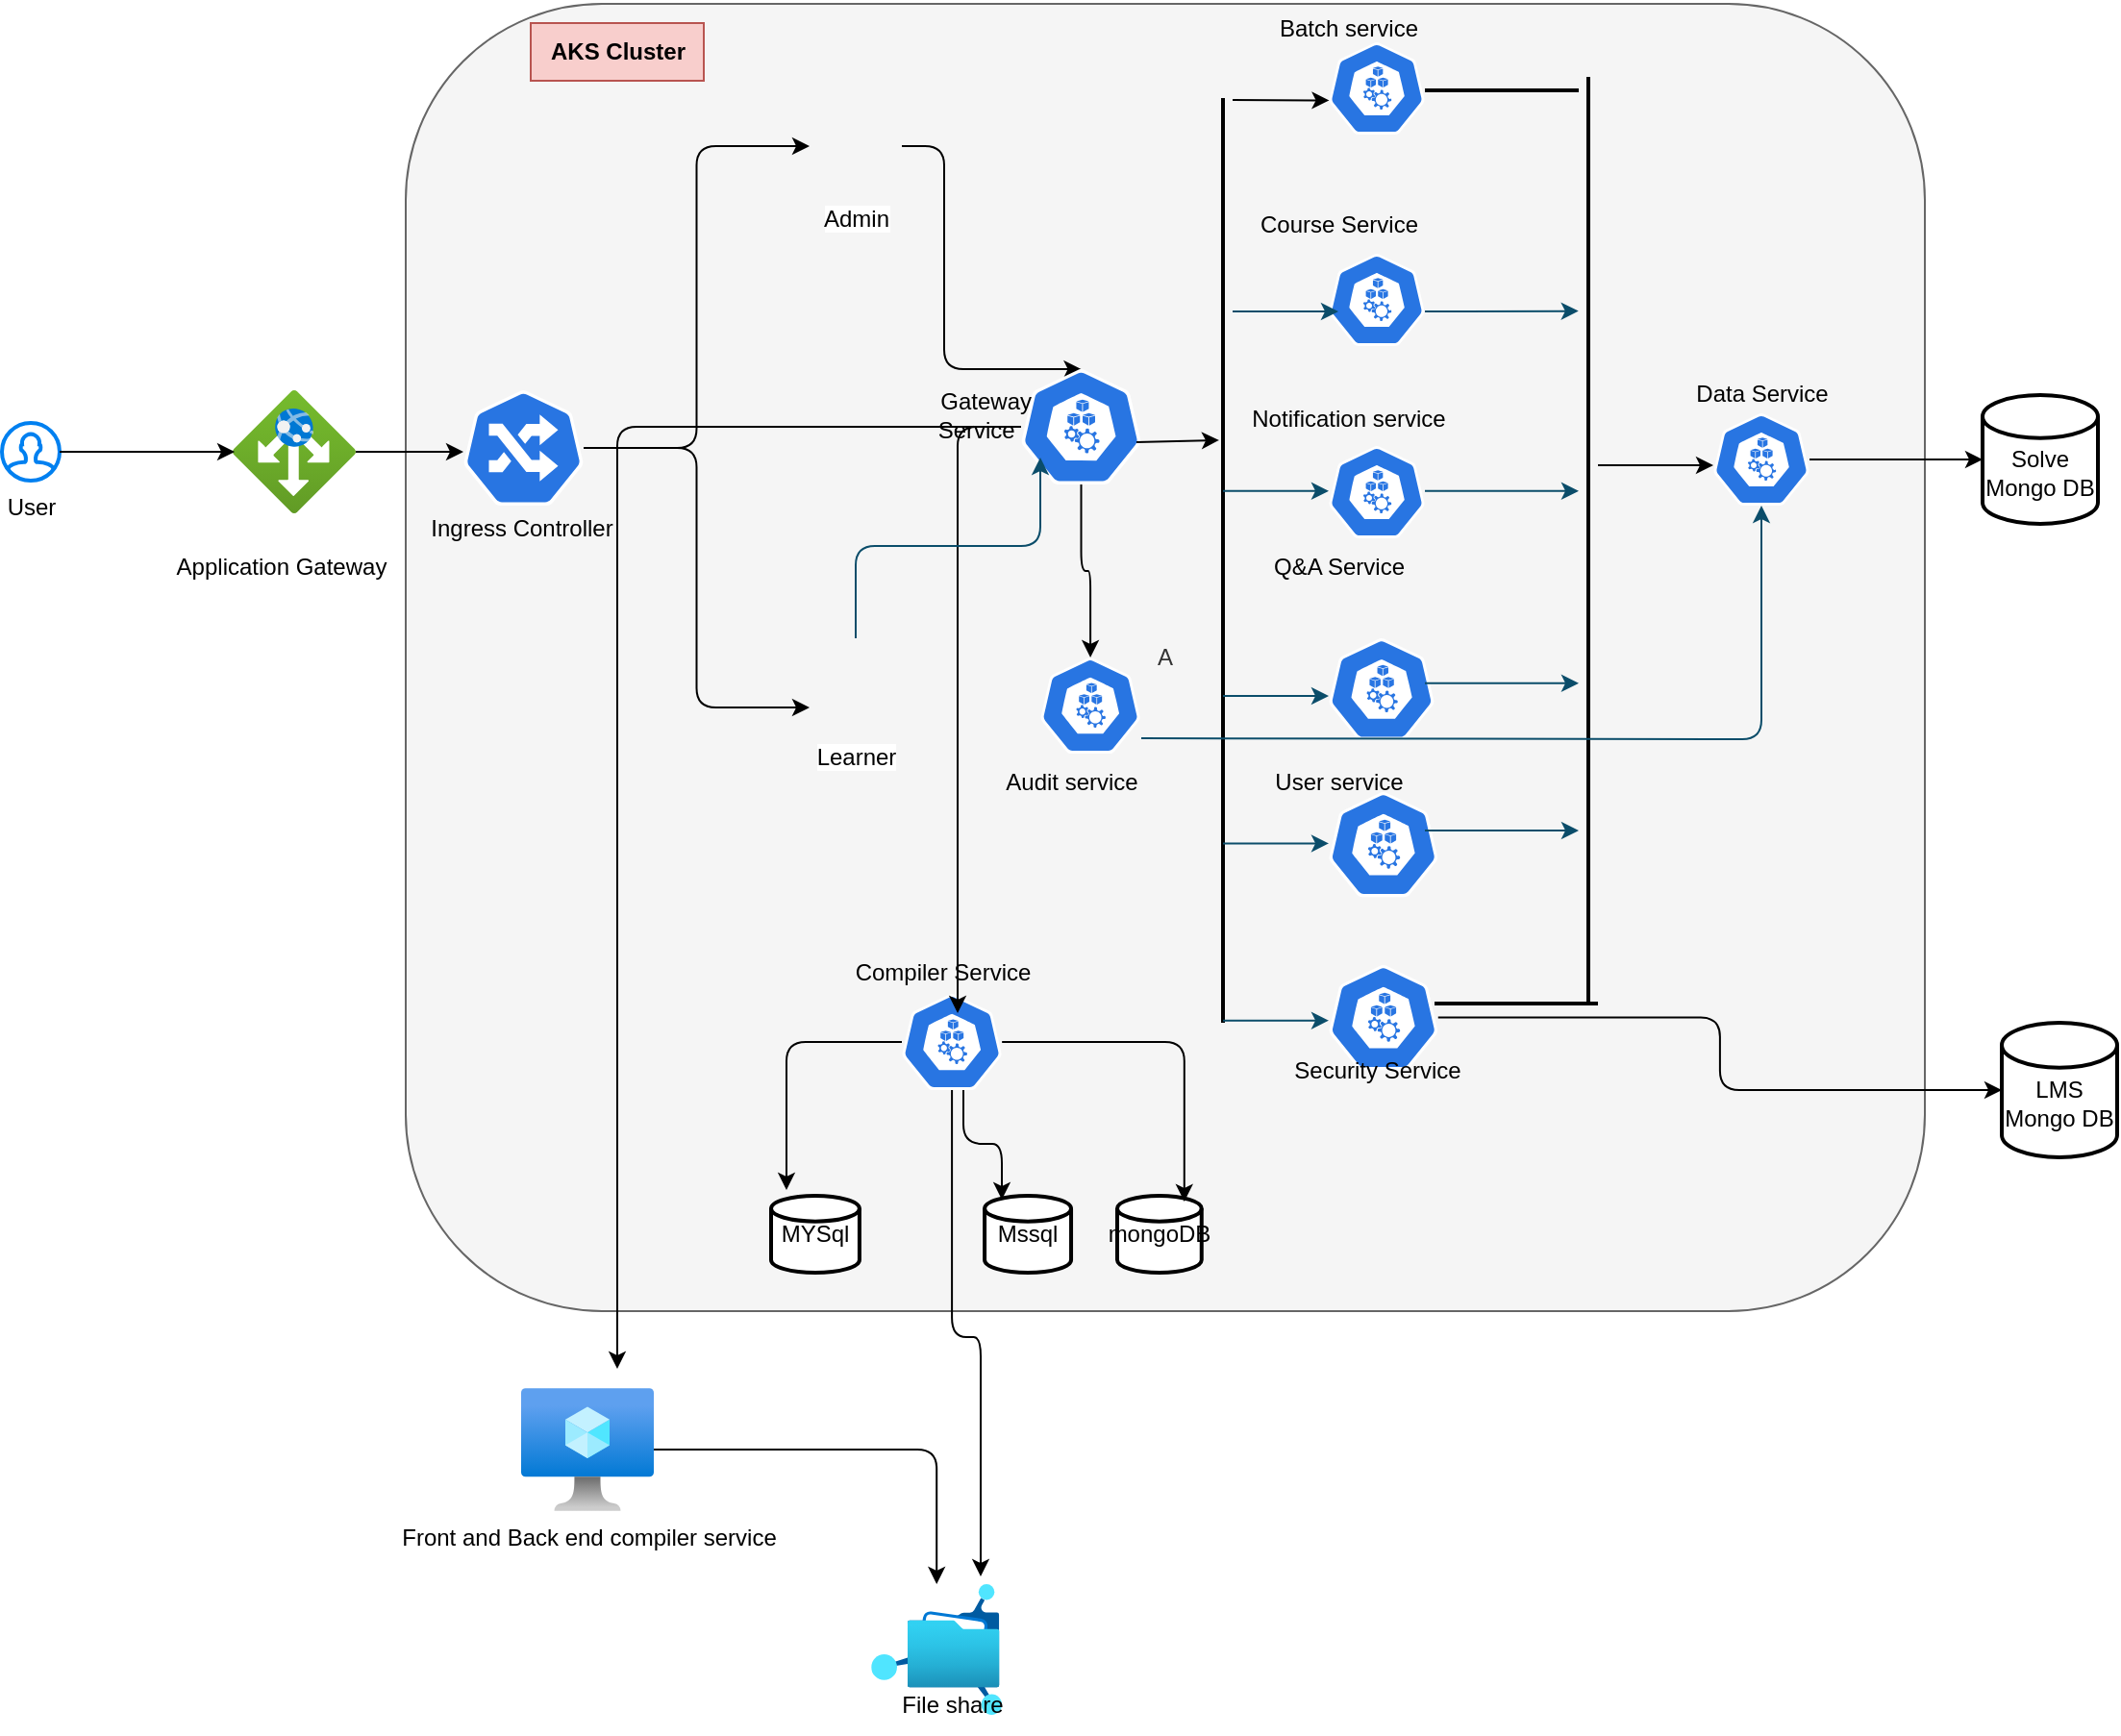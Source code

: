 <mxfile version="23.1.8" type="github">
  <diagram name="Page-1" id="T4M04Sw3OB_QDKywDrmm">
    <mxGraphModel dx="1035" dy="511" grid="1" gridSize="10" guides="1" tooltips="1" connect="1" arrows="1" fold="1" page="1" pageScale="1" pageWidth="850" pageHeight="1100" math="0" shadow="0">
      <root>
        <mxCell id="0" />
        <mxCell id="1" parent="0" />
        <mxCell id="fn0w2bKLxWFTVHuzpLb8-152" value="A" style="whiteSpace=wrap;html=1;rounded=1;strokeColor=#666666;fontColor=#333333;fillColor=#f5f5f5;" vertex="1" parent="1">
          <mxGeometry x="250" y="10" width="790" height="680" as="geometry" />
        </mxCell>
        <mxCell id="OB5NeaHzMn2Zl4-AUMSB-3" value="User" style="html=1;verticalLabelPosition=bottom;align=center;labelBackgroundColor=#ffffff;verticalAlign=top;strokeWidth=2;strokeColor=#0080F0;shadow=0;dashed=0;shape=mxgraph.ios7.icons.user;rounded=1;" parent="1" vertex="1">
          <mxGeometry x="40" y="228" width="30" height="30" as="geometry" />
        </mxCell>
        <mxCell id="OB5NeaHzMn2Zl4-AUMSB-45" style="edgeStyle=orthogonalEdgeStyle;rounded=1;orthogonalLoop=1;jettySize=auto;html=1;" parent="1" source="OB5NeaHzMn2Zl4-AUMSB-7" edge="1">
          <mxGeometry relative="1" as="geometry">
            <mxPoint x="280" y="243" as="targetPoint" />
          </mxGeometry>
        </mxCell>
        <mxCell id="OB5NeaHzMn2Zl4-AUMSB-7" value="" style="image;aspect=fixed;html=1;points=[];align=center;fontSize=12;image=img/lib/azure2/networking/Application_Gateways.svg;rounded=1;" parent="1" vertex="1">
          <mxGeometry x="160" y="211" width="64" height="64" as="geometry" />
        </mxCell>
        <mxCell id="OB5NeaHzMn2Zl4-AUMSB-24" style="edgeStyle=orthogonalEdgeStyle;rounded=1;orthogonalLoop=1;jettySize=auto;html=1;entryX=0;entryY=0.5;entryDx=0;entryDy=0;" parent="1" source="OB5NeaHzMn2Zl4-AUMSB-20" target="OB5NeaHzMn2Zl4-AUMSB-23" edge="1">
          <mxGeometry relative="1" as="geometry" />
        </mxCell>
        <mxCell id="OB5NeaHzMn2Zl4-AUMSB-35" style="edgeStyle=orthogonalEdgeStyle;rounded=1;orthogonalLoop=1;jettySize=auto;html=1;entryX=0;entryY=0.75;entryDx=0;entryDy=0;" parent="1" source="OB5NeaHzMn2Zl4-AUMSB-20" target="OB5NeaHzMn2Zl4-AUMSB-34" edge="1">
          <mxGeometry relative="1" as="geometry" />
        </mxCell>
        <mxCell id="OB5NeaHzMn2Zl4-AUMSB-20" value="" style="aspect=fixed;sketch=0;html=1;dashed=0;whitespace=wrap;fillColor=#2875E2;strokeColor=#ffffff;points=[[0.005,0.63,0],[0.1,0.2,0],[0.9,0.2,0],[0.5,0,0],[0.995,0.63,0],[0.72,0.99,0],[0.5,1,0],[0.28,0.99,0]];shape=mxgraph.kubernetes.icon2;prIcon=ing;rounded=1;" parent="1" vertex="1">
          <mxGeometry x="280" y="211" width="62.5" height="60" as="geometry" />
        </mxCell>
        <mxCell id="fn0w2bKLxWFTVHuzpLb8-1" style="edgeStyle=orthogonalEdgeStyle;rounded=1;orthogonalLoop=1;jettySize=auto;html=1;entryX=0.5;entryY=0;entryDx=0;entryDy=0;entryPerimeter=0;" edge="1" parent="1" source="OB5NeaHzMn2Zl4-AUMSB-23" target="fn0w2bKLxWFTVHuzpLb8-2">
          <mxGeometry relative="1" as="geometry">
            <mxPoint x="590" y="190" as="targetPoint" />
            <Array as="points">
              <mxPoint x="530" y="84" />
              <mxPoint x="530" y="200" />
            </Array>
          </mxGeometry>
        </mxCell>
        <mxCell id="OB5NeaHzMn2Zl4-AUMSB-23" value="Admin" style="shape=image;html=1;verticalAlign=top;verticalLabelPosition=bottom;labelBackgroundColor=#ffffff;imageAspect=0;aspect=fixed;image=https://cdn0.iconfinder.com/data/icons/long-shadow-web-icons/512/angular-symbol-128.png;rounded=1;" parent="1" vertex="1">
          <mxGeometry x="460" y="60" width="48" height="48" as="geometry" />
        </mxCell>
        <mxCell id="OB5NeaHzMn2Zl4-AUMSB-34" value="Learner" style="shape=image;html=1;verticalAlign=top;verticalLabelPosition=bottom;labelBackgroundColor=#ffffff;imageAspect=0;aspect=fixed;image=https://cdn0.iconfinder.com/data/icons/long-shadow-web-icons/512/angular-symbol-128.png;rounded=1;" parent="1" vertex="1">
          <mxGeometry x="460" y="340" width="48" height="48" as="geometry" />
        </mxCell>
        <mxCell id="OB5NeaHzMn2Zl4-AUMSB-37" style="edgeStyle=orthogonalEdgeStyle;rounded=1;orthogonalLoop=1;jettySize=auto;html=1;entryX=0.016;entryY=0.5;entryDx=0;entryDy=0;entryPerimeter=0;" parent="1" source="OB5NeaHzMn2Zl4-AUMSB-3" target="OB5NeaHzMn2Zl4-AUMSB-7" edge="1">
          <mxGeometry relative="1" as="geometry" />
        </mxCell>
        <mxCell id="fn0w2bKLxWFTVHuzpLb8-113" style="edgeStyle=orthogonalEdgeStyle;rounded=1;orthogonalLoop=1;jettySize=auto;html=1;" edge="1" parent="1" source="fn0w2bKLxWFTVHuzpLb8-2" target="fn0w2bKLxWFTVHuzpLb8-11">
          <mxGeometry relative="1" as="geometry" />
        </mxCell>
        <mxCell id="fn0w2bKLxWFTVHuzpLb8-137" style="edgeStyle=orthogonalEdgeStyle;rounded=1;orthogonalLoop=1;jettySize=auto;html=1;" edge="1" parent="1" source="fn0w2bKLxWFTVHuzpLb8-2">
          <mxGeometry relative="1" as="geometry">
            <mxPoint x="360" y="720" as="targetPoint" />
            <Array as="points">
              <mxPoint x="360" y="230" />
            </Array>
          </mxGeometry>
        </mxCell>
        <mxCell id="fn0w2bKLxWFTVHuzpLb8-2" value="" style="aspect=fixed;sketch=0;html=1;dashed=0;whitespace=wrap;fillColor=#2875E2;strokeColor=#ffffff;points=[[0.005,0.63,0],[0.1,0.2,0],[0.9,0.2,0],[0.5,0,0],[0.995,0.63,0],[0.72,0.99,0],[0.5,1,0],[0.28,0.99,0]];shape=mxgraph.kubernetes.icon2;prIcon=node;rounded=1;" vertex="1" parent="1">
          <mxGeometry x="570" y="200" width="62.5" height="60" as="geometry" />
        </mxCell>
        <mxCell id="fn0w2bKLxWFTVHuzpLb8-4" value="&amp;nbsp; Gateway&lt;br&gt;Service&amp;nbsp;" style="text;html=1;align=center;verticalAlign=middle;resizable=0;points=[];autosize=1;strokeColor=none;fillColor=none;rounded=1;" vertex="1" parent="1">
          <mxGeometry x="508" y="204" width="80" height="40" as="geometry" />
        </mxCell>
        <mxCell id="fn0w2bKLxWFTVHuzpLb8-5" value="Ingress Controller" style="text;html=1;align=center;verticalAlign=middle;resizable=0;points=[];autosize=1;strokeColor=none;fillColor=none;rounded=1;" vertex="1" parent="1">
          <mxGeometry x="250" y="268" width="120" height="30" as="geometry" />
        </mxCell>
        <mxCell id="fn0w2bKLxWFTVHuzpLb8-6" value="Application Gateway" style="text;html=1;align=center;verticalAlign=middle;resizable=0;points=[];autosize=1;strokeColor=none;fillColor=none;rounded=1;" vertex="1" parent="1">
          <mxGeometry x="120" y="288" width="130" height="30" as="geometry" />
        </mxCell>
        <mxCell id="fn0w2bKLxWFTVHuzpLb8-8" value="" style="aspect=fixed;sketch=0;html=1;dashed=0;whitespace=wrap;fillColor=#2875E2;strokeColor=#ffffff;points=[[0.005,0.63,0],[0.1,0.2,0],[0.9,0.2,0],[0.5,0,0],[0.995,0.63,0],[0.72,0.99,0],[0.5,1,0],[0.28,0.99,0]];shape=mxgraph.kubernetes.icon2;prIcon=node;rounded=1;" vertex="1" parent="1">
          <mxGeometry x="730" y="30" width="50" height="48" as="geometry" />
        </mxCell>
        <mxCell id="fn0w2bKLxWFTVHuzpLb8-9" value="" style="aspect=fixed;sketch=0;html=1;dashed=0;whitespace=wrap;fillColor=#2875E2;strokeColor=#ffffff;points=[[0.005,0.63,0],[0.1,0.2,0],[0.9,0.2,0],[0.5,0,0],[0.995,0.63,0],[0.72,0.99,0],[0.5,1,0],[0.28,0.99,0]];shape=mxgraph.kubernetes.icon2;prIcon=node;rounded=1;" vertex="1" parent="1">
          <mxGeometry x="730" y="140" width="50" height="48" as="geometry" />
        </mxCell>
        <mxCell id="fn0w2bKLxWFTVHuzpLb8-10" value="" style="aspect=fixed;sketch=0;html=1;dashed=0;whitespace=wrap;fillColor=#2875E2;strokeColor=#ffffff;points=[[0.005,0.63,0],[0.1,0.2,0],[0.9,0.2,0],[0.5,0,0],[0.995,0.63,0],[0.72,0.99,0],[0.5,1,0],[0.28,0.99,0]];shape=mxgraph.kubernetes.icon2;prIcon=node;rounded=1;" vertex="1" parent="1">
          <mxGeometry x="730" y="240" width="50" height="48" as="geometry" />
        </mxCell>
        <mxCell id="fn0w2bKLxWFTVHuzpLb8-11" value="" style="aspect=fixed;sketch=0;html=1;dashed=0;whitespace=wrap;fillColor=#2875E2;strokeColor=#ffffff;points=[[0.005,0.63,0],[0.1,0.2,0],[0.9,0.2,0],[0.5,0,0],[0.995,0.63,0],[0.72,0.99,0],[0.5,1,0],[0.28,0.99,0]];shape=mxgraph.kubernetes.icon2;prIcon=node;rounded=1;" vertex="1" parent="1">
          <mxGeometry x="580" y="350" width="52.08" height="50" as="geometry" />
        </mxCell>
        <mxCell id="fn0w2bKLxWFTVHuzpLb8-15" value="" style="aspect=fixed;sketch=0;html=1;dashed=0;whitespace=wrap;fillColor=#2875E2;strokeColor=#ffffff;points=[[0.005,0.63,0],[0.1,0.2,0],[0.9,0.2,0],[0.5,0,0],[0.995,0.63,0],[0.72,0.99,0],[0.5,1,0],[0.28,0.99,0]];shape=mxgraph.kubernetes.icon2;prIcon=node;rounded=1;" vertex="1" parent="1">
          <mxGeometry x="730" y="420" width="56.88" height="54.6" as="geometry" />
        </mxCell>
        <mxCell id="fn0w2bKLxWFTVHuzpLb8-108" style="edgeStyle=orthogonalEdgeStyle;rounded=1;orthogonalLoop=1;jettySize=auto;html=1;" edge="1" parent="1" source="fn0w2bKLxWFTVHuzpLb8-16" target="fn0w2bKLxWFTVHuzpLb8-106">
          <mxGeometry relative="1" as="geometry" />
        </mxCell>
        <mxCell id="fn0w2bKLxWFTVHuzpLb8-16" value="" style="aspect=fixed;sketch=0;html=1;dashed=0;whitespace=wrap;fillColor=#2875E2;strokeColor=#ffffff;points=[[0.005,0.63,0],[0.1,0.2,0],[0.9,0.2,0],[0.5,0,0],[0.995,0.63,0],[0.72,0.99,0],[0.5,1,0],[0.28,0.99,0]];shape=mxgraph.kubernetes.icon2;prIcon=node;rounded=1;" vertex="1" parent="1">
          <mxGeometry x="730" y="510" width="56.88" height="54.6" as="geometry" />
        </mxCell>
        <mxCell id="fn0w2bKLxWFTVHuzpLb8-17" value="" style="aspect=fixed;sketch=0;html=1;dashed=0;whitespace=wrap;fillColor=#2875E2;strokeColor=#ffffff;points=[[0.005,0.63,0],[0.1,0.2,0],[0.9,0.2,0],[0.5,0,0],[0.995,0.63,0],[0.72,0.99,0],[0.5,1,0],[0.28,0.99,0]];shape=mxgraph.kubernetes.icon2;prIcon=node;rounded=1;" vertex="1" parent="1">
          <mxGeometry x="930" y="223" width="50" height="48" as="geometry" />
        </mxCell>
        <mxCell id="fn0w2bKLxWFTVHuzpLb8-31" value="Audit service" style="text;html=1;align=center;verticalAlign=middle;resizable=0;points=[];autosize=1;strokeColor=none;fillColor=none;rounded=1;" vertex="1" parent="1">
          <mxGeometry x="551.04" y="400" width="90" height="30" as="geometry" />
        </mxCell>
        <mxCell id="fn0w2bKLxWFTVHuzpLb8-37" value="Batch service" style="text;html=1;align=center;verticalAlign=middle;resizable=0;points=[];autosize=1;strokeColor=none;fillColor=none;rounded=1;" vertex="1" parent="1">
          <mxGeometry x="690" y="8" width="100" height="30" as="geometry" />
        </mxCell>
        <mxCell id="fn0w2bKLxWFTVHuzpLb8-40" value="Notification service" style="text;html=1;align=center;verticalAlign=middle;resizable=0;points=[];autosize=1;strokeColor=none;fillColor=none;rounded=1;" vertex="1" parent="1">
          <mxGeometry x="680" y="211" width="120" height="30" as="geometry" />
        </mxCell>
        <mxCell id="fn0w2bKLxWFTVHuzpLb8-42" value="Q&amp;amp;A Service" style="text;html=1;align=center;verticalAlign=middle;resizable=0;points=[];autosize=1;strokeColor=none;fillColor=none;rounded=1;" vertex="1" parent="1">
          <mxGeometry x="690" y="288" width="90" height="30" as="geometry" />
        </mxCell>
        <mxCell id="fn0w2bKLxWFTVHuzpLb8-56" value="User service" style="text;html=1;align=center;verticalAlign=middle;resizable=0;points=[];autosize=1;strokeColor=none;fillColor=none;rounded=1;" vertex="1" parent="1">
          <mxGeometry x="690" y="400" width="90" height="30" as="geometry" />
        </mxCell>
        <mxCell id="fn0w2bKLxWFTVHuzpLb8-61" value="&lt;br&gt;Solve Mongo DB" style="strokeWidth=2;html=1;shape=mxgraph.flowchart.database;whiteSpace=wrap;rounded=1;" vertex="1" parent="1">
          <mxGeometry x="1070" y="213.5" width="60" height="67" as="geometry" />
        </mxCell>
        <mxCell id="fn0w2bKLxWFTVHuzpLb8-62" value="" style="line;strokeWidth=2;direction=south;html=1;rounded=1;" vertex="1" parent="1">
          <mxGeometry x="860" y="48" width="10" height="481" as="geometry" />
        </mxCell>
        <mxCell id="fn0w2bKLxWFTVHuzpLb8-21" value="Data Service" style="text;html=1;align=center;verticalAlign=middle;resizable=0;points=[];autosize=1;strokeColor=none;fillColor=none;rounded=1;" vertex="1" parent="1">
          <mxGeometry x="910" y="198" width="90" height="30" as="geometry" />
        </mxCell>
        <mxCell id="fn0w2bKLxWFTVHuzpLb8-66" value="" style="line;strokeWidth=2;html=1;rounded=1;" vertex="1" parent="1">
          <mxGeometry x="785" y="525" width="85" height="10" as="geometry" />
        </mxCell>
        <mxCell id="fn0w2bKLxWFTVHuzpLb8-68" value="" style="line;strokeWidth=2;html=1;rounded=1;" vertex="1" parent="1">
          <mxGeometry x="780" y="50" width="80" height="10" as="geometry" />
        </mxCell>
        <mxCell id="fn0w2bKLxWFTVHuzpLb8-55" value="Course Service" style="text;html=1;align=center;verticalAlign=middle;resizable=0;points=[];autosize=1;strokeColor=none;fillColor=none;rounded=1;" vertex="1" parent="1">
          <mxGeometry x="680" y="110" width="110" height="30" as="geometry" />
        </mxCell>
        <mxCell id="fn0w2bKLxWFTVHuzpLb8-13" value="" style="aspect=fixed;sketch=0;html=1;dashed=0;whitespace=wrap;fillColor=#2875E2;strokeColor=#ffffff;points=[[0.005,0.63,0],[0.1,0.2,0],[0.9,0.2,0],[0.5,0,0],[0.995,0.63,0],[0.72,0.99,0],[0.5,1,0],[0.28,0.99,0]];shape=mxgraph.kubernetes.icon2;prIcon=node;rounded=1;" vertex="1" parent="1">
          <mxGeometry x="730" y="340" width="55" height="52.8" as="geometry" />
        </mxCell>
        <mxCell id="fn0w2bKLxWFTVHuzpLb8-79" value="" style="line;strokeWidth=2;direction=south;html=1;rounded=1;" vertex="1" parent="1">
          <mxGeometry x="670" y="59" width="10" height="481" as="geometry" />
        </mxCell>
        <mxCell id="fn0w2bKLxWFTVHuzpLb8-85" value="" style="endArrow=classic;html=1;rounded=1;entryX=0.005;entryY=0.63;entryDx=0;entryDy=0;entryPerimeter=0;" edge="1" parent="1" target="fn0w2bKLxWFTVHuzpLb8-8">
          <mxGeometry width="50" height="50" relative="1" as="geometry">
            <mxPoint x="680" y="60" as="sourcePoint" />
            <mxPoint x="715" y="10" as="targetPoint" />
          </mxGeometry>
        </mxCell>
        <mxCell id="fn0w2bKLxWFTVHuzpLb8-100" style="edgeStyle=orthogonalEdgeStyle;rounded=1;orthogonalLoop=1;jettySize=auto;html=1;entryX=0;entryY=0.5;entryDx=0;entryDy=0;entryPerimeter=0;" edge="1" parent="1" source="fn0w2bKLxWFTVHuzpLb8-17" target="fn0w2bKLxWFTVHuzpLb8-61">
          <mxGeometry relative="1" as="geometry" />
        </mxCell>
        <mxCell id="fn0w2bKLxWFTVHuzpLb8-103" value="" style="endArrow=classic;html=1;rounded=1;entryX=0;entryY=0.563;entryDx=0;entryDy=0;entryPerimeter=0;" edge="1" parent="1" target="fn0w2bKLxWFTVHuzpLb8-17">
          <mxGeometry width="50" height="50" relative="1" as="geometry">
            <mxPoint x="870" y="250" as="sourcePoint" />
            <mxPoint x="924" y="250.52" as="targetPoint" />
          </mxGeometry>
        </mxCell>
        <mxCell id="fn0w2bKLxWFTVHuzpLb8-105" value="" style="aspect=fixed;sketch=0;html=1;dashed=0;whitespace=wrap;fillColor=#2875E2;strokeColor=#ffffff;points=[[0.005,0.63,0],[0.1,0.2,0],[0.9,0.2,0],[0.5,0,0],[0.995,0.63,0],[0.72,0.99,0],[0.5,1,0],[0.28,0.99,0]];shape=mxgraph.kubernetes.icon2;prIcon=node;rounded=1;" vertex="1" parent="1">
          <mxGeometry x="508" y="525" width="52.08" height="50" as="geometry" />
        </mxCell>
        <mxCell id="fn0w2bKLxWFTVHuzpLb8-106" value="&lt;br&gt;LMS Mongo DB" style="strokeWidth=2;html=1;shape=mxgraph.flowchart.database;whiteSpace=wrap;rounded=1;" vertex="1" parent="1">
          <mxGeometry x="1080" y="540" width="60" height="70" as="geometry" />
        </mxCell>
        <mxCell id="fn0w2bKLxWFTVHuzpLb8-109" value="Security Service" style="text;html=1;align=center;verticalAlign=middle;resizable=0;points=[];autosize=1;strokeColor=none;fillColor=none;rounded=1;" vertex="1" parent="1">
          <mxGeometry x="700" y="550" width="110" height="30" as="geometry" />
        </mxCell>
        <mxCell id="fn0w2bKLxWFTVHuzpLb8-110" style="edgeStyle=orthogonalEdgeStyle;rounded=1;orthogonalLoop=1;jettySize=auto;html=1;entryX=0.557;entryY=0.2;entryDx=0;entryDy=0;entryPerimeter=0;" edge="1" parent="1" source="fn0w2bKLxWFTVHuzpLb8-2" target="fn0w2bKLxWFTVHuzpLb8-105">
          <mxGeometry relative="1" as="geometry" />
        </mxCell>
        <mxCell id="fn0w2bKLxWFTVHuzpLb8-118" value="MYSql" style="strokeWidth=2;html=1;shape=mxgraph.flowchart.database;whiteSpace=wrap;rounded=1;" vertex="1" parent="1">
          <mxGeometry x="440" y="630" width="45.96" height="40" as="geometry" />
        </mxCell>
        <mxCell id="fn0w2bKLxWFTVHuzpLb8-119" value="Mssql" style="strokeWidth=2;html=1;shape=mxgraph.flowchart.database;whiteSpace=wrap;rounded=1;" vertex="1" parent="1">
          <mxGeometry x="551.04" y="630" width="44.98" height="40" as="geometry" />
        </mxCell>
        <mxCell id="fn0w2bKLxWFTVHuzpLb8-120" value="mongoDB" style="strokeWidth=2;html=1;shape=mxgraph.flowchart.database;whiteSpace=wrap;rounded=1;" vertex="1" parent="1">
          <mxGeometry x="620" y="630" width="43.88" height="40" as="geometry" />
        </mxCell>
        <mxCell id="fn0w2bKLxWFTVHuzpLb8-122" style="edgeStyle=orthogonalEdgeStyle;rounded=1;orthogonalLoop=1;jettySize=auto;html=1;entryX=0.174;entryY=-0.075;entryDx=0;entryDy=0;entryPerimeter=0;" edge="1" parent="1" source="fn0w2bKLxWFTVHuzpLb8-105" target="fn0w2bKLxWFTVHuzpLb8-118">
          <mxGeometry relative="1" as="geometry" />
        </mxCell>
        <mxCell id="fn0w2bKLxWFTVHuzpLb8-123" style="edgeStyle=orthogonalEdgeStyle;rounded=1;orthogonalLoop=1;jettySize=auto;html=1;entryX=0.795;entryY=0.075;entryDx=0;entryDy=0;entryPerimeter=0;" edge="1" parent="1" source="fn0w2bKLxWFTVHuzpLb8-105" target="fn0w2bKLxWFTVHuzpLb8-120">
          <mxGeometry relative="1" as="geometry" />
        </mxCell>
        <mxCell id="fn0w2bKLxWFTVHuzpLb8-124" style="edgeStyle=orthogonalEdgeStyle;rounded=1;orthogonalLoop=1;jettySize=auto;html=1;entryX=0.211;entryY=0.05;entryDx=0;entryDy=0;entryPerimeter=0;" edge="1" parent="1" source="fn0w2bKLxWFTVHuzpLb8-105" target="fn0w2bKLxWFTVHuzpLb8-119">
          <mxGeometry relative="1" as="geometry">
            <Array as="points">
              <mxPoint x="540" y="603" />
              <mxPoint x="560" y="603" />
              <mxPoint x="560" y="632" />
            </Array>
          </mxGeometry>
        </mxCell>
        <mxCell id="fn0w2bKLxWFTVHuzpLb8-125" value="Compiler Service" style="text;html=1;align=center;verticalAlign=middle;resizable=0;points=[];autosize=1;strokeColor=none;fillColor=none;rounded=1;" vertex="1" parent="1">
          <mxGeometry x="474.1" y="499" width="110" height="30" as="geometry" />
        </mxCell>
        <mxCell id="fn0w2bKLxWFTVHuzpLb8-139" style="edgeStyle=orthogonalEdgeStyle;rounded=1;orthogonalLoop=1;jettySize=auto;html=1;" edge="1" parent="1" source="fn0w2bKLxWFTVHuzpLb8-127" target="fn0w2bKLxWFTVHuzpLb8-138">
          <mxGeometry relative="1" as="geometry" />
        </mxCell>
        <mxCell id="fn0w2bKLxWFTVHuzpLb8-127" value="Front and Back end compiler service" style="image;aspect=fixed;html=1;points=[];align=center;fontSize=12;image=img/lib/azure2/compute/Virtual_Machine.svg;rounded=1;" vertex="1" parent="1">
          <mxGeometry x="310" y="730" width="69" height="64" as="geometry" />
        </mxCell>
        <mxCell id="fn0w2bKLxWFTVHuzpLb8-136" value="" style="endArrow=classic;html=1;rounded=1;entryX=0.37;entryY=0.7;entryDx=0;entryDy=0;entryPerimeter=0;" edge="1" parent="1" target="fn0w2bKLxWFTVHuzpLb8-79">
          <mxGeometry width="50" height="50" relative="1" as="geometry">
            <mxPoint x="630" y="238" as="sourcePoint" />
            <mxPoint x="670" y="240" as="targetPoint" />
          </mxGeometry>
        </mxCell>
        <mxCell id="fn0w2bKLxWFTVHuzpLb8-138" value="" style="image;aspect=fixed;html=1;points=[];align=center;fontSize=12;image=img/lib/azure2/storage/Azure_Fileshare.svg;rounded=1;" vertex="1" parent="1">
          <mxGeometry x="492.08" y="832" width="68" height="68" as="geometry" />
        </mxCell>
        <mxCell id="fn0w2bKLxWFTVHuzpLb8-140" value="File share" style="text;html=1;align=center;verticalAlign=middle;resizable=0;points=[];autosize=1;strokeColor=none;fillColor=none;rounded=1;" vertex="1" parent="1">
          <mxGeometry x="494.04" y="880" width="80" height="30" as="geometry" />
        </mxCell>
        <mxCell id="fn0w2bKLxWFTVHuzpLb8-141" style="edgeStyle=orthogonalEdgeStyle;rounded=1;orthogonalLoop=1;jettySize=auto;html=1;entryX=0.837;entryY=-0.059;entryDx=0;entryDy=0;entryPerimeter=0;" edge="1" parent="1" source="fn0w2bKLxWFTVHuzpLb8-105" target="fn0w2bKLxWFTVHuzpLb8-138">
          <mxGeometry relative="1" as="geometry" />
        </mxCell>
        <mxCell id="fn0w2bKLxWFTVHuzpLb8-147" style="edgeStyle=orthogonalEdgeStyle;rounded=1;orthogonalLoop=1;jettySize=auto;html=1;entryX=0.9;entryY=1.05;entryDx=0;entryDy=0;entryPerimeter=0;strokeColor=#0B4D6A;" edge="1" parent="1" source="OB5NeaHzMn2Zl4-AUMSB-34" target="fn0w2bKLxWFTVHuzpLb8-4">
          <mxGeometry relative="1" as="geometry" />
        </mxCell>
        <mxCell id="fn0w2bKLxWFTVHuzpLb8-155" value="AKS Cluster" style="text;html=1;align=center;verticalAlign=middle;resizable=0;points=[];autosize=1;strokeColor=#b85450;fillColor=#f8cecc;fontStyle=1" vertex="1" parent="1">
          <mxGeometry x="315" y="20" width="90" height="30" as="geometry" />
        </mxCell>
        <mxCell id="fn0w2bKLxWFTVHuzpLb8-156" style="edgeStyle=orthogonalEdgeStyle;rounded=1;orthogonalLoop=1;jettySize=auto;html=1;entryX=0.5;entryY=1;entryDx=0;entryDy=0;entryPerimeter=0;strokeColor=#0B4D6A;" edge="1" parent="1" target="fn0w2bKLxWFTVHuzpLb8-17">
          <mxGeometry relative="1" as="geometry">
            <mxPoint x="632.5" y="392" as="sourcePoint" />
            <mxPoint x="955.42" y="288.0" as="targetPoint" />
          </mxGeometry>
        </mxCell>
        <mxCell id="fn0w2bKLxWFTVHuzpLb8-165" value="" style="endArrow=classic;html=1;rounded=1;strokeColor=#0B4D6A;entryX=0.772;entryY=0.235;entryDx=0;entryDy=0;entryPerimeter=0;" edge="1" parent="1" target="fn0w2bKLxWFTVHuzpLb8-152">
          <mxGeometry width="50" height="50" relative="1" as="geometry">
            <mxPoint x="780" y="170" as="sourcePoint" />
            <mxPoint x="830" y="120" as="targetPoint" />
          </mxGeometry>
        </mxCell>
        <mxCell id="fn0w2bKLxWFTVHuzpLb8-166" value="" style="endArrow=classic;html=1;rounded=1;strokeColor=#0B4D6A;entryX=0.772;entryY=0.235;entryDx=0;entryDy=0;entryPerimeter=0;" edge="1" parent="1">
          <mxGeometry width="50" height="50" relative="1" as="geometry">
            <mxPoint x="780" y="263.41" as="sourcePoint" />
            <mxPoint x="860" y="263.41" as="targetPoint" />
          </mxGeometry>
        </mxCell>
        <mxCell id="fn0w2bKLxWFTVHuzpLb8-167" value="" style="endArrow=classic;html=1;rounded=1;strokeColor=#0B4D6A;entryX=0.772;entryY=0.235;entryDx=0;entryDy=0;entryPerimeter=0;" edge="1" parent="1">
          <mxGeometry width="50" height="50" relative="1" as="geometry">
            <mxPoint x="780" y="363.41" as="sourcePoint" />
            <mxPoint x="860" y="363.41" as="targetPoint" />
          </mxGeometry>
        </mxCell>
        <mxCell id="fn0w2bKLxWFTVHuzpLb8-168" value="" style="endArrow=classic;html=1;rounded=1;strokeColor=#0B4D6A;entryX=0.772;entryY=0.235;entryDx=0;entryDy=0;entryPerimeter=0;" edge="1" parent="1">
          <mxGeometry width="50" height="50" relative="1" as="geometry">
            <mxPoint x="780" y="440" as="sourcePoint" />
            <mxPoint x="860" y="440" as="targetPoint" />
          </mxGeometry>
        </mxCell>
        <mxCell id="fn0w2bKLxWFTVHuzpLb8-169" value="" style="endArrow=classic;html=1;rounded=1;strokeColor=#0B4D6A;entryX=0.772;entryY=0.235;entryDx=0;entryDy=0;entryPerimeter=0;" edge="1" parent="1">
          <mxGeometry width="50" height="50" relative="1" as="geometry">
            <mxPoint x="680" y="170" as="sourcePoint" />
            <mxPoint x="735" y="170" as="targetPoint" />
          </mxGeometry>
        </mxCell>
        <mxCell id="fn0w2bKLxWFTVHuzpLb8-170" value="" style="endArrow=classic;html=1;rounded=1;strokeColor=#0B4D6A;entryX=0.772;entryY=0.235;entryDx=0;entryDy=0;entryPerimeter=0;" edge="1" parent="1">
          <mxGeometry width="50" height="50" relative="1" as="geometry">
            <mxPoint x="675" y="263.41" as="sourcePoint" />
            <mxPoint x="730" y="263.41" as="targetPoint" />
          </mxGeometry>
        </mxCell>
        <mxCell id="fn0w2bKLxWFTVHuzpLb8-172" value="" style="endArrow=classic;html=1;rounded=1;strokeColor=#0B4D6A;entryX=0.772;entryY=0.235;entryDx=0;entryDy=0;entryPerimeter=0;" edge="1" parent="1">
          <mxGeometry width="50" height="50" relative="1" as="geometry">
            <mxPoint x="675" y="370" as="sourcePoint" />
            <mxPoint x="730" y="370" as="targetPoint" />
          </mxGeometry>
        </mxCell>
        <mxCell id="fn0w2bKLxWFTVHuzpLb8-173" value="" style="endArrow=classic;html=1;rounded=1;strokeColor=#0B4D6A;entryX=0.772;entryY=0.235;entryDx=0;entryDy=0;entryPerimeter=0;" edge="1" parent="1">
          <mxGeometry width="50" height="50" relative="1" as="geometry">
            <mxPoint x="675" y="446.71" as="sourcePoint" />
            <mxPoint x="730" y="446.71" as="targetPoint" />
          </mxGeometry>
        </mxCell>
        <mxCell id="fn0w2bKLxWFTVHuzpLb8-174" value="" style="endArrow=classic;html=1;rounded=1;strokeColor=#0B4D6A;entryX=0.772;entryY=0.235;entryDx=0;entryDy=0;entryPerimeter=0;" edge="1" parent="1">
          <mxGeometry width="50" height="50" relative="1" as="geometry">
            <mxPoint x="675" y="538.82" as="sourcePoint" />
            <mxPoint x="730" y="538.82" as="targetPoint" />
          </mxGeometry>
        </mxCell>
      </root>
    </mxGraphModel>
  </diagram>
</mxfile>
